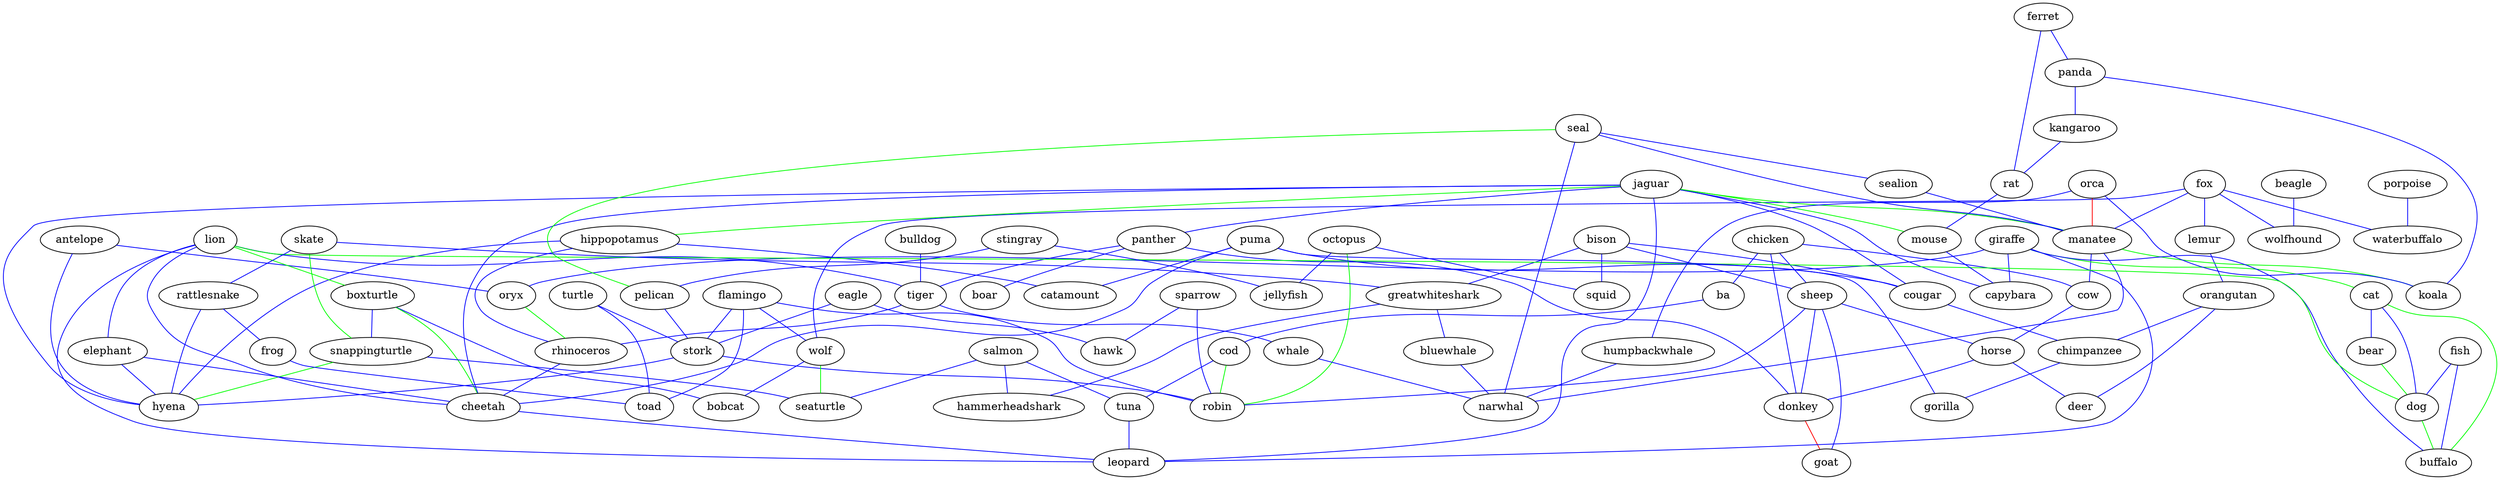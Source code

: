 strict graph { antelope -- hyena [weight=1,color=blue]; antelope -- oryx [weight=1,color=blue]; ba -- cod [weight=1,color=blue]; beagle -- wolfhound [weight=1,color=blue]; bison -- cougar [weight=1,color=blue]; bison -- greatwhiteshark [weight=1,color=blue]; bison -- sheep [weight=1,color=blue]; bison -- squid [weight=1,color=blue]; bluewhale -- narwhal [weight=1,color=blue]; boxturtle -- bobcat [weight=1,color=blue]; boxturtle -- snappingturtle [weight=1,color=blue]; bulldog -- tiger [weight=1,color=blue]; cat -- bear [weight=1,color=blue]; cat -- dog [weight=1,color=blue]; cheetah -- leopard [weight=1,color=blue]; chicken -- ba [weight=1,color=blue]; chicken -- cow [weight=1,color=blue]; chicken -- donkey [weight=1,color=blue]; chicken -- sheep [weight=1,color=blue]; chimpanzee -- gorilla [weight=1,color=blue]; cod -- tuna [weight=1,color=blue]; cougar -- chimpanzee [weight=1,color=blue]; cow -- horse [weight=1,color=blue]; eagle -- hawk [weight=1,color=blue]; eagle -- stork [weight=1,color=blue]; elephant -- cheetah [weight=1,color=blue]; elephant -- hyena [weight=1,color=blue]; ferret -- panda [weight=1,color=blue]; ferret -- rat [weight=1,color=blue]; fish -- buffalo [weight=1,color=blue]; fish -- dog [weight=1,color=blue]; flamingo -- robin [weight=1,color=blue]; flamingo -- stork [weight=1,color=blue]; flamingo -- toad [weight=1,color=blue]; flamingo -- wolf [weight=1,color=blue]; fox -- lemur [weight=1,color=blue]; fox -- manatee [weight=1,color=blue]; fox -- waterbuffalo [weight=1,color=blue]; fox -- wolf [weight=1,color=blue]; fox -- wolfhound [weight=1,color=blue]; frog -- toad [weight=1,color=blue]; giraffe -- buffalo [weight=1,color=blue]; giraffe -- capybara [weight=1,color=blue]; giraffe -- leopard [weight=1,color=blue]; giraffe -- oryx [weight=1,color=blue]; greatwhiteshark -- bluewhale [weight=1,color=blue]; greatwhiteshark -- hammerheadshark [weight=1,color=blue]; hippopotamus -- catamount [weight=1,color=blue]; hippopotamus -- hyena [weight=1,color=blue]; hippopotamus -- rhinoceros [weight=1,color=blue]; horse -- deer [weight=1,color=blue]; horse -- donkey [weight=1,color=blue]; humpbackwhale -- narwhal [weight=1,color=blue]; jaguar -- capybara [weight=1,color=blue]; jaguar -- cheetah [weight=1,color=blue]; jaguar -- cougar [weight=1,color=blue]; jaguar -- hyena [weight=1,color=blue]; jaguar -- leopard [weight=1,color=blue]; jaguar -- panther [weight=1,color=blue]; kangaroo -- rat [weight=1,color=blue]; lemur -- orangutan [weight=1,color=blue]; lion -- cheetah [weight=1,color=blue]; lion -- elephant [weight=1,color=blue]; lion -- leopard [weight=1,color=blue]; lion -- tiger [weight=1,color=blue]; manatee -- cow [weight=1,color=blue]; manatee -- narwhal [weight=1,color=blue]; mouse -- capybara [weight=1,color=blue]; octopus -- jellyfish [weight=1,color=blue]; octopus -- squid [weight=1,color=blue]; orangutan -- chimpanzee [weight=1,color=blue]; orangutan -- deer [weight=1,color=blue]; orca -- humpbackwhale [weight=1,color=blue]; orca -- koala [weight=1,color=blue]; panda -- kangaroo [weight=1,color=blue]; panda -- koala [weight=1,color=blue]; panther -- boar [weight=1,color=blue]; panther -- donkey [weight=1,color=blue]; panther -- tiger [weight=1,color=blue]; pelican -- stork [weight=1,color=blue]; porpoise -- waterbuffalo [weight=1,color=blue]; puma -- catamount [weight=1,color=blue]; puma -- cheetah [weight=1,color=blue]; puma -- cougar [weight=1,color=blue]; puma -- gorilla [weight=1,color=blue]; rat -- mouse [weight=1,color=blue]; rattlesnake -- frog [weight=1,color=blue]; rattlesnake -- hyena [weight=1,color=blue]; rhinoceros -- cheetah [weight=1,color=blue]; salmon -- hammerheadshark [weight=1,color=blue]; salmon -- seaturtle [weight=1,color=blue]; salmon -- tuna [weight=1,color=blue]; seal -- manatee [weight=1,color=blue]; seal -- narwhal [weight=1,color=blue]; seal -- sealion [weight=1,color=blue]; sealion -- manatee [weight=1,color=blue]; sheep -- donkey [weight=1,color=blue]; sheep -- goat [weight=1,color=blue]; sheep -- horse [weight=1,color=blue]; sheep -- robin [weight=1,color=blue]; skate -- greatwhiteshark [weight=1,color=blue]; skate -- rattlesnake [weight=1,color=blue]; snappingturtle -- seaturtle [weight=1,color=blue]; sparrow -- hawk [weight=1,color=blue]; sparrow -- robin [weight=1,color=blue]; stingray -- jellyfish [weight=1,color=blue]; stingray -- pelican [weight=1,color=blue]; stork -- hyena [weight=1,color=blue]; stork -- robin [weight=1,color=blue]; tiger -- rhinoceros [weight=1,color=blue]; tiger -- whale [weight=1,color=blue]; tuna -- leopard [weight=1,color=blue]; turtle -- stork [weight=1,color=blue]; turtle -- toad [weight=1,color=blue]; whale -- narwhal [weight=1,color=blue]; wolf -- bobcat [weight=1,color=blue]; donkey -- goat [weight=1,color=red]; orca -- manatee [weight=1,color=red]; bear -- dog [weight=1,color=green]; boxturtle -- cheetah [weight=1,color=green]; cat -- buffalo [weight=1,color=green]; cod -- robin [weight=1,color=green]; dog -- buffalo [weight=1,color=green]; giraffe -- cat [weight=1,color=green]; jaguar -- hippopotamus [weight=1,color=green]; jaguar -- manatee [weight=1,color=green]; jaguar -- mouse [weight=1,color=green]; lion -- boxturtle [weight=1,color=green]; lion -- dog [weight=1,color=green]; manatee -- koala [weight=1,color=green]; octopus -- robin [weight=1,color=green]; oryx -- rhinoceros [weight=1,color=green]; seal -- pelican [weight=1,color=green]; skate -- snappingturtle [weight=1,color=green]; snappingturtle -- hyena [weight=1,color=green]; wolf -- seaturtle [weight=1,color=green]; }
